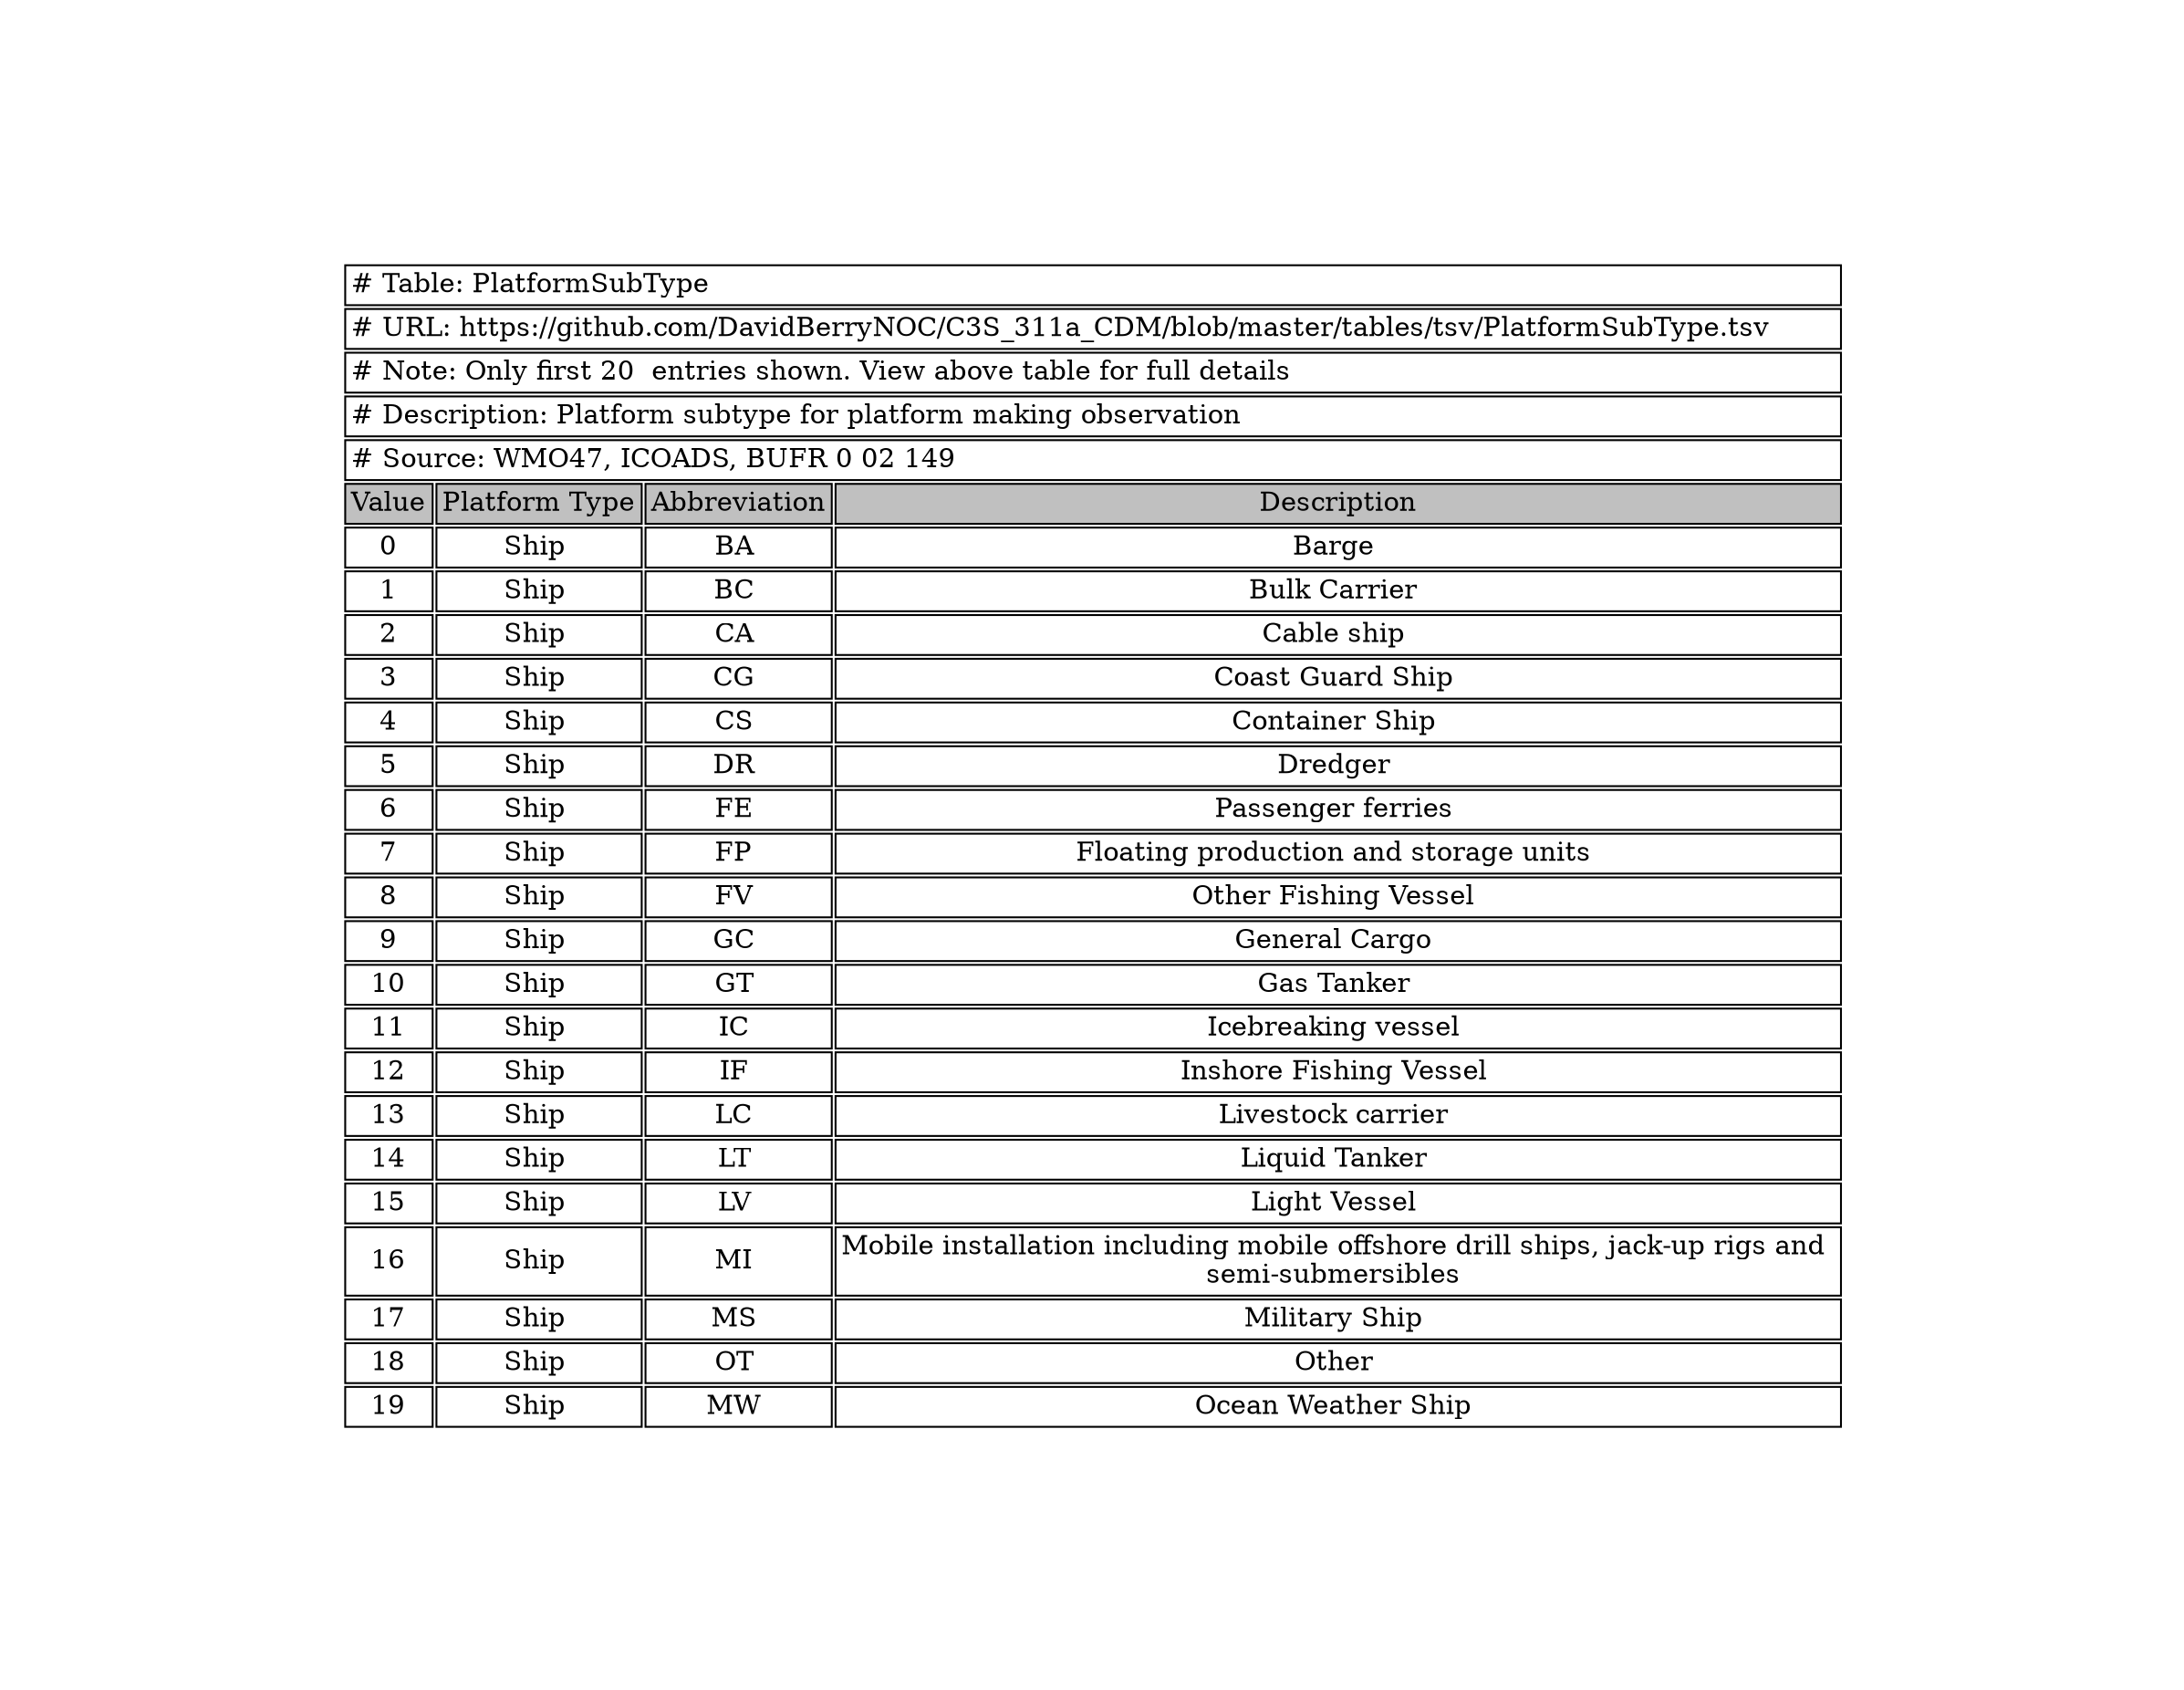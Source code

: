 digraph PlatformSubType {
node [color=white]
PlatformSubType [label=<<TABLE BORDER="0" CELLBORDER="1" CELLSPACING="2" COLOR="BLACK">
<TR><TD COLSPAN="4" ALIGN="left" PORT="head"># Table: PlatformSubType</TD></TR>
<TR><TD COLSPAN="4" ALIGN="left"># URL: https://github.com/DavidBerryNOC/C3S_311a_CDM/blob/master/tables/tsv/PlatformSubType.tsv</TD></TR>
<TR><TD COLSPAN="4" ALIGN="left"># Note: Only first 20  entries shown. View above table for full details</TD></TR>
<TR><TD ALIGN="left" COLSPAN="4"># Description: Platform subtype for platform making observation</TD></TR>
<TR><TD ALIGN="left" COLSPAN="4"># Source: WMO47, ICOADS, BUFR 0 02 149</TD></TR>
<TR><TD BGCOLOR="GRAY">Value</TD><TD BGCOLOR="GRAY">Platform Type</TD><TD BGCOLOR="GRAY">Abbreviation</TD><TD BGCOLOR="GRAY">Description</TD></TR>
<TR><TD>0</TD><TD>Ship </TD><TD>BA </TD><TD>Barge </TD></TR>
<TR><TD>1</TD><TD>Ship </TD><TD>BC </TD><TD>Bulk Carrier </TD></TR>
<TR><TD>2</TD><TD>Ship </TD><TD>CA </TD><TD>Cable ship </TD></TR>
<TR><TD>3</TD><TD>Ship </TD><TD>CG </TD><TD>Coast Guard Ship </TD></TR>
<TR><TD>4</TD><TD>Ship </TD><TD>CS </TD><TD>Container Ship </TD></TR>
<TR><TD>5</TD><TD>Ship </TD><TD>DR </TD><TD>Dredger </TD></TR>
<TR><TD>6</TD><TD>Ship </TD><TD>FE </TD><TD>Passenger ferries </TD></TR>
<TR><TD>7</TD><TD>Ship </TD><TD>FP </TD><TD>Floating production and storage units </TD></TR>
<TR><TD>8</TD><TD>Ship </TD><TD>FV </TD><TD>Other Fishing Vessel </TD></TR>
<TR><TD>9</TD><TD>Ship </TD><TD>GC </TD><TD>General Cargo </TD></TR>
<TR><TD>10</TD><TD>Ship </TD><TD>GT </TD><TD>Gas Tanker </TD></TR>
<TR><TD>11</TD><TD>Ship </TD><TD>IC </TD><TD>Icebreaking vessel </TD></TR>
<TR><TD>12</TD><TD>Ship </TD><TD>IF </TD><TD>Inshore Fishing Vessel </TD></TR>
<TR><TD>13</TD><TD>Ship </TD><TD>LC </TD><TD>Livestock carrier </TD></TR>
<TR><TD>14</TD><TD>Ship </TD><TD>LT </TD><TD>Liquid Tanker </TD></TR>
<TR><TD>15</TD><TD>Ship </TD><TD>LV </TD><TD>Light Vessel </TD></TR>
<TR><TD>16</TD><TD>Ship </TD><TD>MI </TD><TD>Mobile installation including mobile offshore drill ships, jack-up rigs and <BR/>semi-submersibles </TD></TR>
<TR><TD>17</TD><TD>Ship </TD><TD>MS </TD><TD>Military Ship </TD></TR>
<TR><TD>18</TD><TD>Ship </TD><TD>OT </TD><TD>Other </TD></TR>
<TR><TD>19</TD><TD>Ship </TD><TD>MW </TD><TD>Ocean Weather Ship </TD></TR>
</TABLE>>];
}
